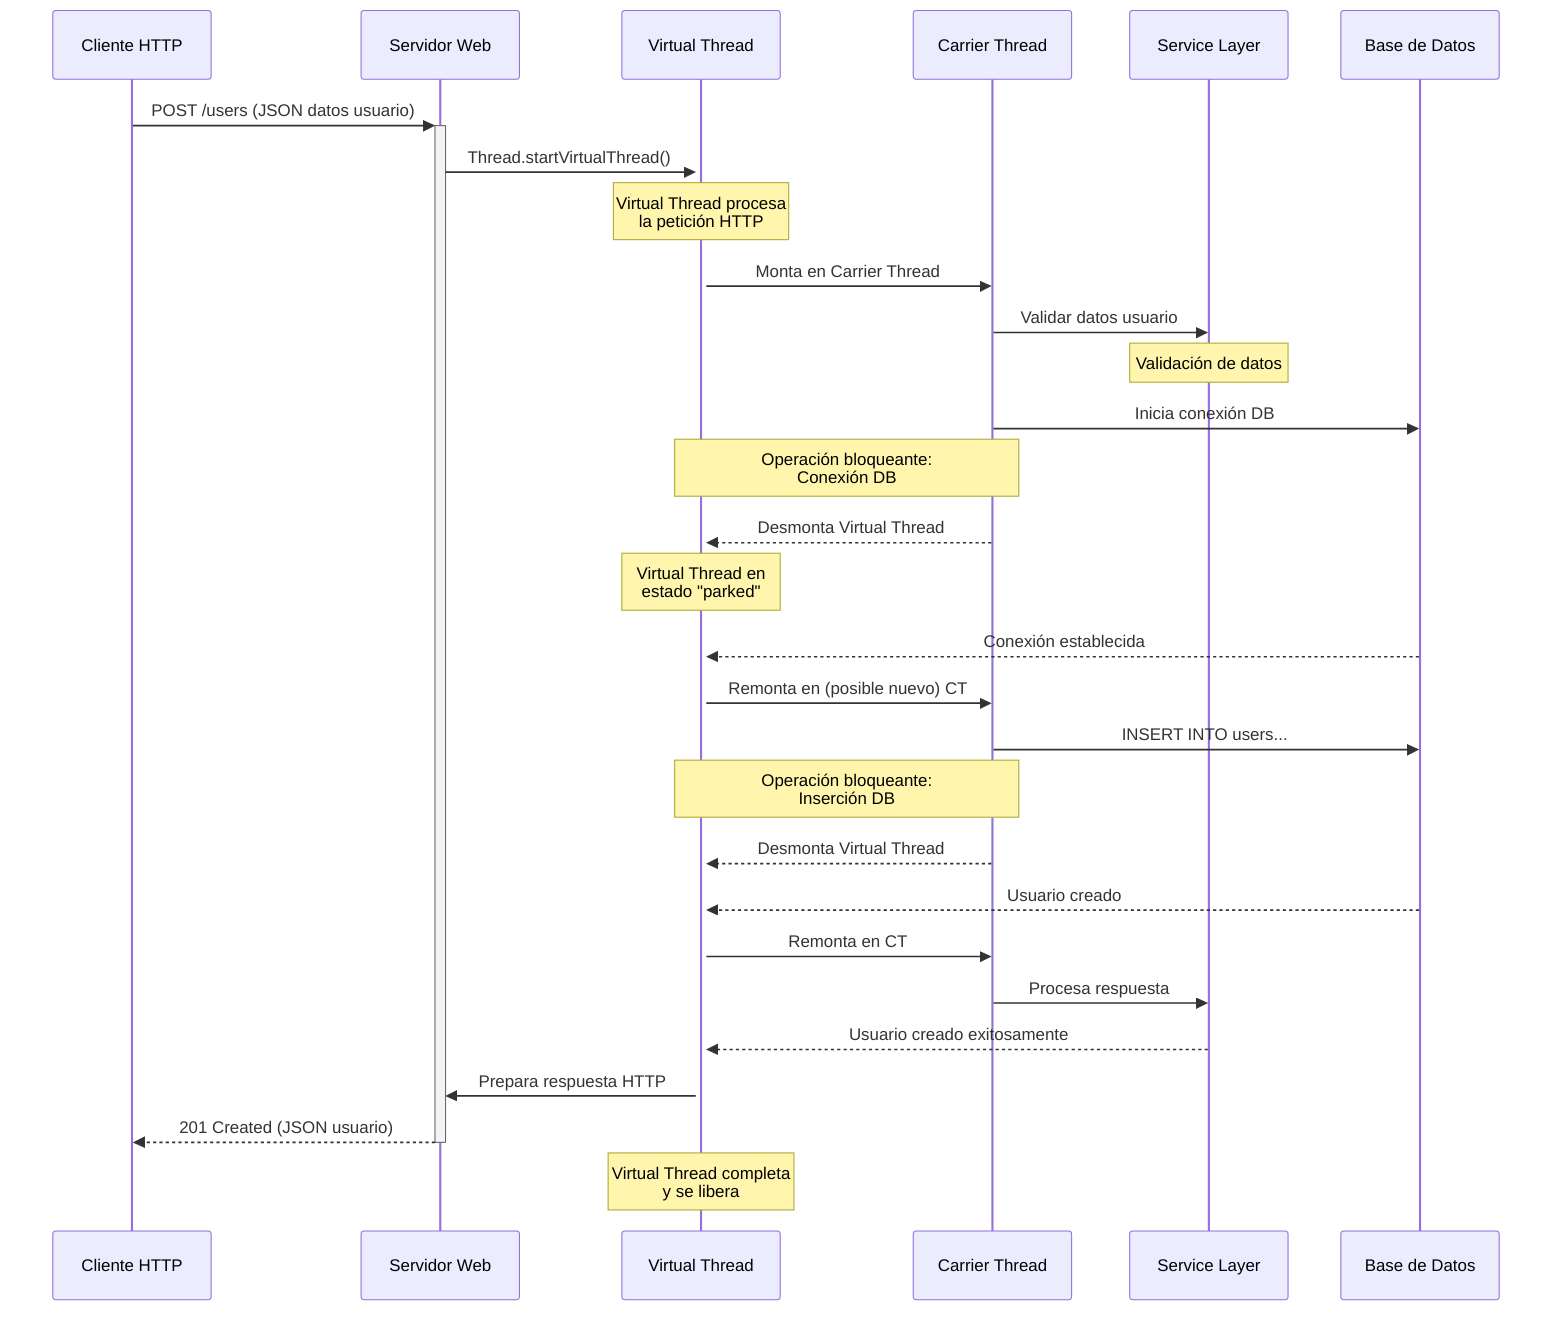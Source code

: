 sequenceDiagram
    participant C as Cliente HTTP
    participant S as Servidor Web
    participant VT as Virtual Thread
    participant CT as Carrier Thread
    participant SV as Service Layer
    participant DB as Base de Datos
    
    C->>+S: POST /users (JSON datos usuario)
    S->>+VT: Thread.startVirtualThread()
    
    Note over VT: Virtual Thread procesa<br/>la petición HTTP
    
    VT->>CT: Monta en Carrier Thread
    
    CT->>SV: Validar datos usuario
    Note over SV: Validación de datos
    
    CT->>DB: Inicia conexión DB
    Note over VT,CT: Operación bloqueante:<br/>Conexión DB
    CT-->>VT: Desmonta Virtual Thread
    
    Note over VT: Virtual Thread en<br/>estado "parked"
    
    DB-->>VT: Conexión establecida
    VT->>CT: Remonta en (posible nuevo) CT
    
    CT->>DB: INSERT INTO users...
    Note over VT,CT: Operación bloqueante:<br/>Inserción DB
    CT-->>VT: Desmonta Virtual Thread
    
    DB-->>VT: Usuario creado
    VT->>CT: Remonta en CT
    
    CT->>SV: Procesa respuesta
    SV-->>VT: Usuario creado exitosamente
    
    VT->>S: Prepara respuesta HTTP
    S-->>-C: 201 Created (JSON usuario)
    
    Note over VT: Virtual Thread completa<br/>y se libera